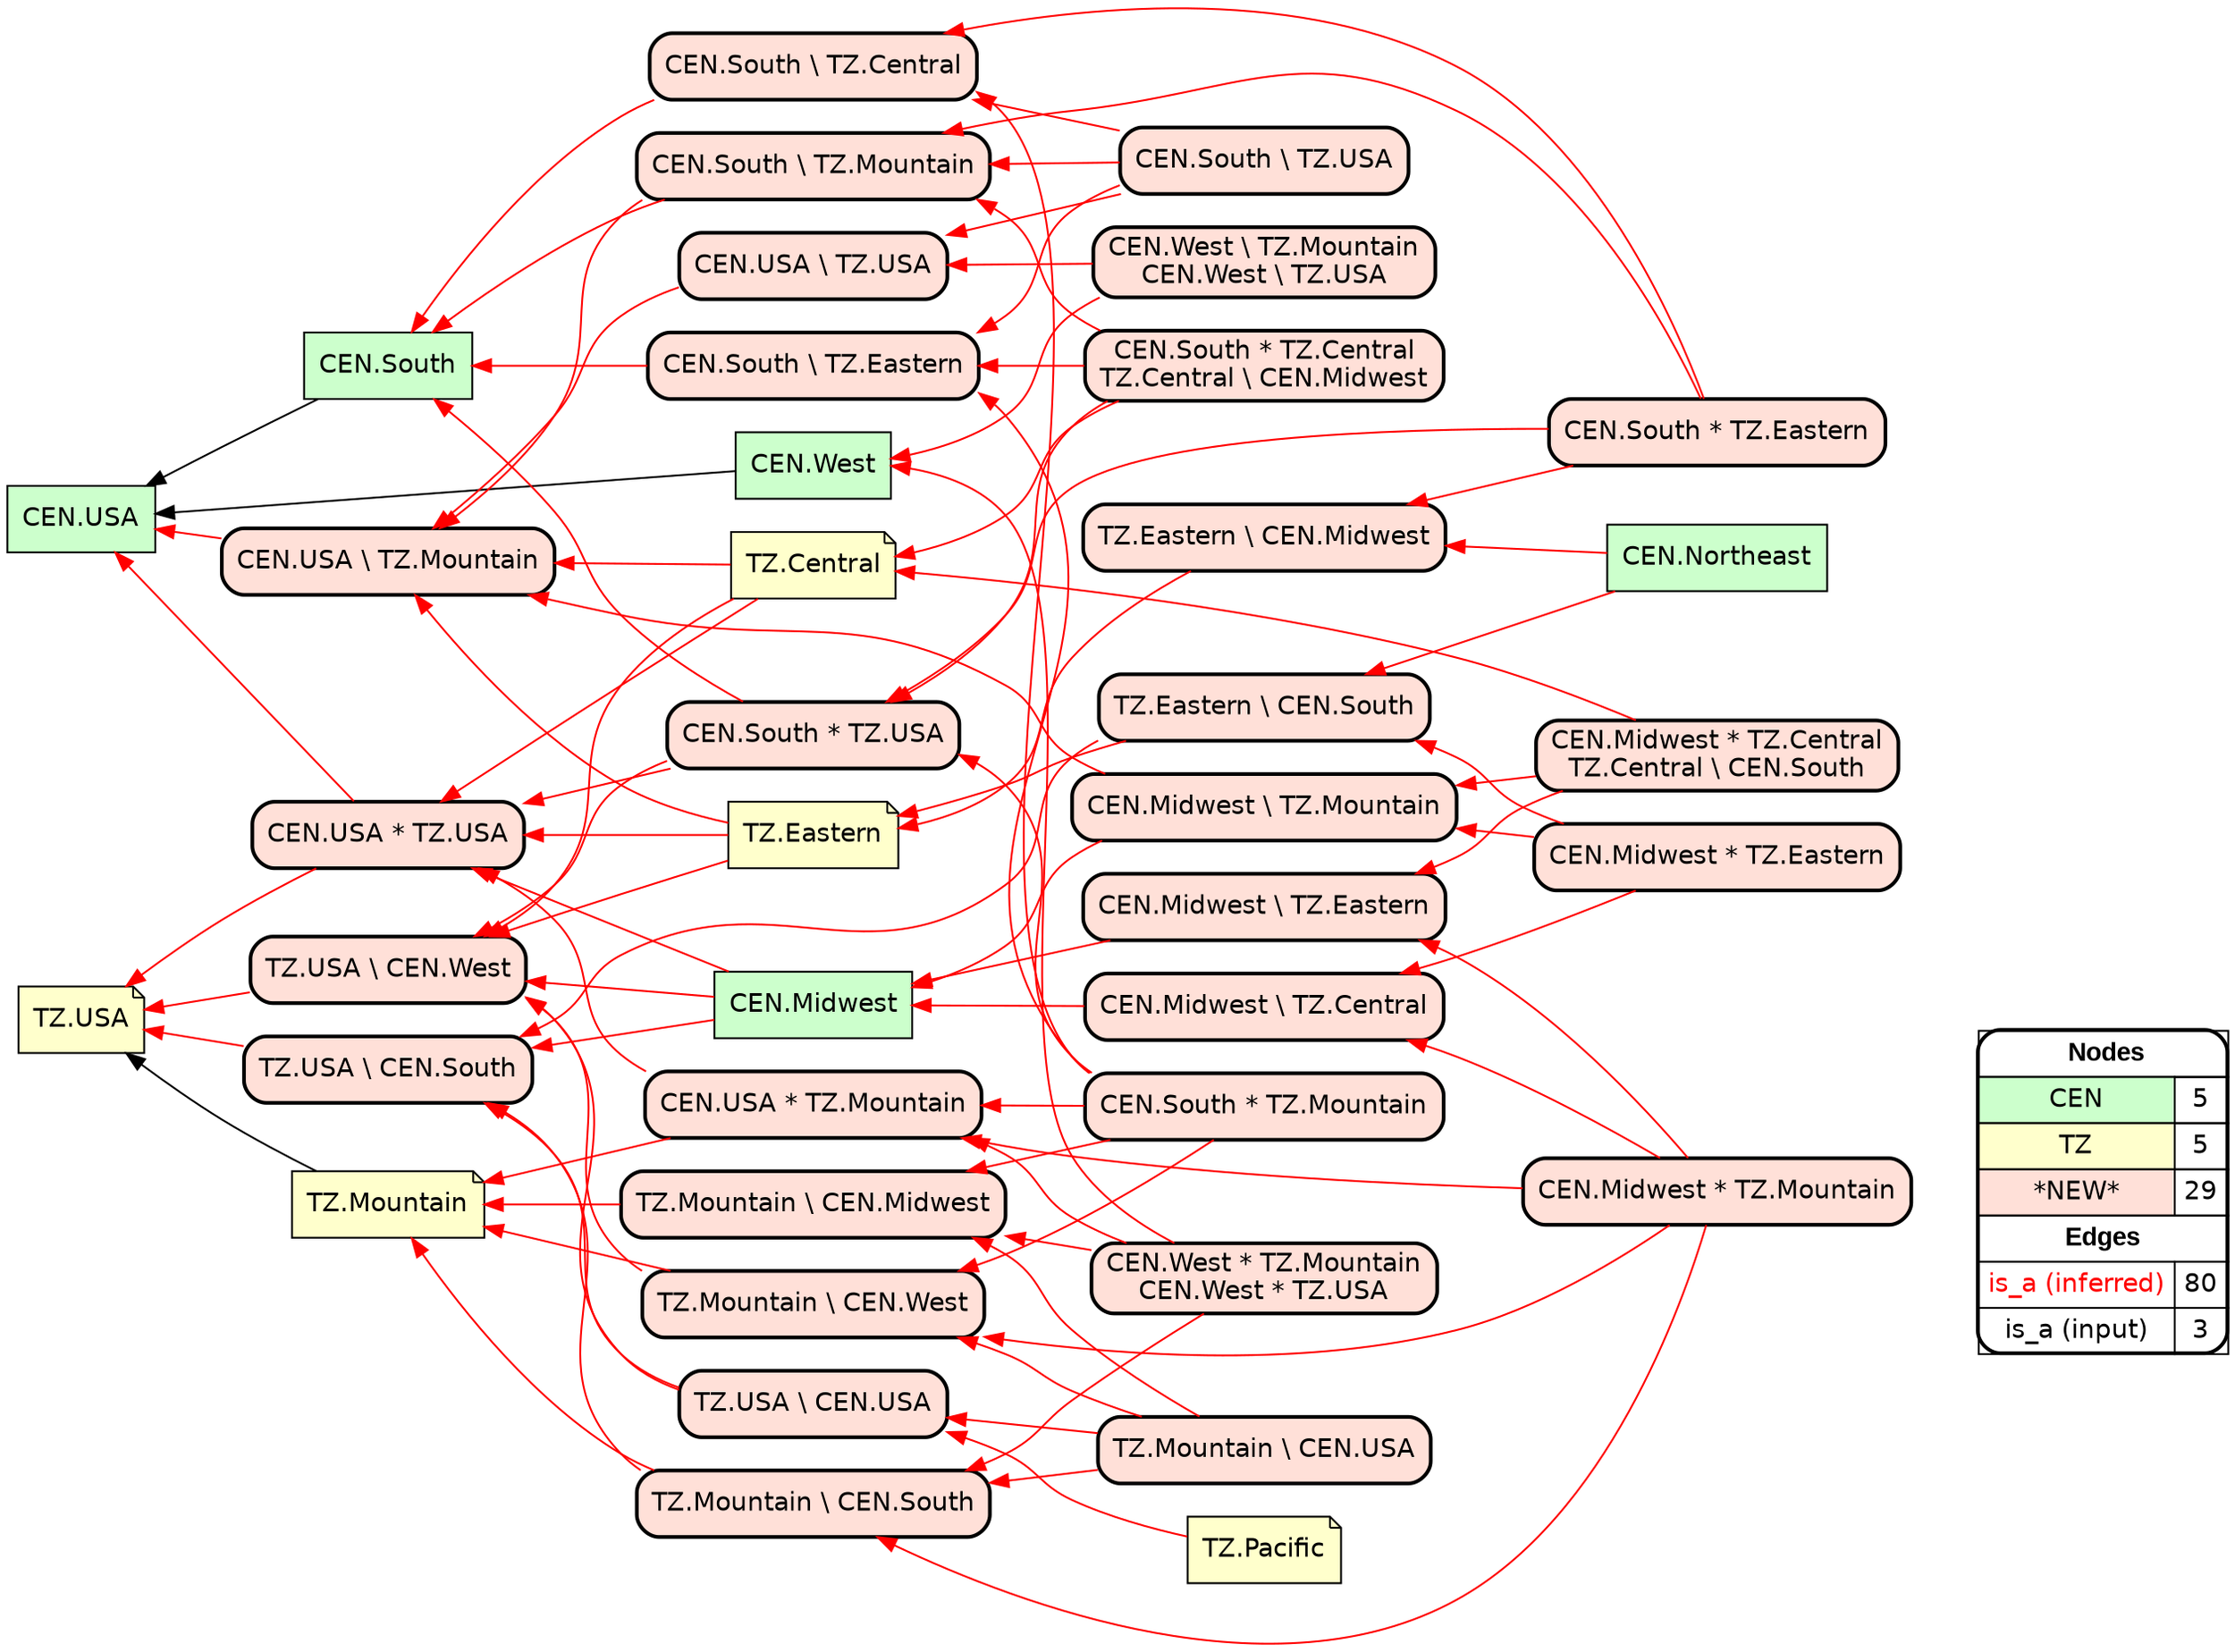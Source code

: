 digraph{
rankdir=RL
node[shape=box style=filled fillcolor="#CCFFCC" fontname="helvetica"] 
"CEN.USA"
"CEN.Midwest"
"CEN.West"
"CEN.Northeast"
"CEN.South"
node[shape=note style=filled fillcolor="#FFFFCC" fontname="helvetica"] 
"TZ.Eastern"
"TZ.Pacific"
"TZ.USA"
"TZ.Mountain"
"TZ.Central"
node[shape=box style="filled,rounded,bold" fillcolor="#FFE0D8" fontname="helvetica"] 
"CEN.South \\ TZ.USA"
"TZ.USA \\ CEN.South"
"TZ.Mountain \\ CEN.South"
"CEN.Midwest * TZ.Central\nTZ.Central \\ CEN.South"
"TZ.Eastern \\ CEN.Midwest"
"CEN.South * TZ.Eastern"
"CEN.South \\ TZ.Eastern"
"CEN.West \\ TZ.Mountain\nCEN.West \\ TZ.USA"
"CEN.South * TZ.Mountain"
"CEN.Midwest \\ TZ.Mountain"
"TZ.USA \\ CEN.USA"
"CEN.Midwest * TZ.Eastern"
"CEN.USA * TZ.Mountain"
"CEN.Midwest * TZ.Mountain"
"TZ.Mountain \\ CEN.West"
"CEN.Midwest \\ TZ.Central"
"CEN.USA \\ TZ.Mountain"
"TZ.Mountain \\ CEN.Midwest"
"CEN.South \\ TZ.Mountain"
"CEN.West * TZ.Mountain\nCEN.West * TZ.USA"
"TZ.USA \\ CEN.West"
"CEN.USA * TZ.USA"
"CEN.Midwest \\ TZ.Eastern"
"TZ.Mountain \\ CEN.USA"
"CEN.South \\ TZ.Central"
"CEN.USA \\ TZ.USA"
"TZ.Eastern \\ CEN.South"
"CEN.South * TZ.USA"
"CEN.South * TZ.Central\nTZ.Central \\ CEN.Midwest"
edge[arrowhead=normal style=dotted color="#000000" constraint=true penwidth=1]
edge[arrowhead=normal style=solid color="#FF0000" constraint=true penwidth=1]
"CEN.Midwest * TZ.Mountain" -> "TZ.Mountain \\ CEN.West"
"CEN.Midwest * TZ.Eastern" -> "CEN.Midwest \\ TZ.Central"
"TZ.USA \\ CEN.South" -> "TZ.USA"
"CEN.Midwest * TZ.Mountain" -> "TZ.Mountain \\ CEN.South"
"TZ.Mountain \\ CEN.South" -> "TZ.USA \\ CEN.South"
"TZ.Eastern" -> "TZ.USA \\ CEN.West"
"CEN.USA * TZ.Mountain" -> "TZ.Mountain"
"TZ.Mountain \\ CEN.West" -> "TZ.USA \\ CEN.West"
"CEN.South \\ TZ.USA" -> "CEN.USA \\ TZ.USA"
"CEN.South \\ TZ.Mountain" -> "CEN.USA \\ TZ.Mountain"
"TZ.USA \\ CEN.USA" -> "TZ.USA \\ CEN.South"
"TZ.Mountain \\ CEN.South" -> "TZ.Mountain"
"CEN.South * TZ.USA" -> "CEN.USA * TZ.USA"
"TZ.Eastern \\ CEN.South" -> "TZ.USA \\ CEN.South"
"CEN.South \\ TZ.Central" -> "CEN.South"
"CEN.South * TZ.Eastern" -> "CEN.South \\ TZ.Central"
"CEN.West * TZ.Mountain\nCEN.West * TZ.USA" -> "TZ.Mountain \\ CEN.Midwest"
"TZ.Mountain \\ CEN.USA" -> "TZ.Mountain \\ CEN.West"
"CEN.Midwest * TZ.Mountain" -> "CEN.USA * TZ.Mountain"
"CEN.South * TZ.Eastern" -> "CEN.South \\ TZ.Mountain"
"TZ.Eastern" -> "CEN.USA * TZ.USA"
"CEN.West * TZ.Mountain\nCEN.West * TZ.USA" -> "CEN.USA * TZ.Mountain"
"CEN.Midwest \\ TZ.Central" -> "CEN.Midwest"
"CEN.South \\ TZ.USA" -> "CEN.South \\ TZ.Central"
"CEN.Midwest * TZ.Central\nTZ.Central \\ CEN.South" -> "TZ.Central"
"CEN.Midwest * TZ.Eastern" -> "CEN.Midwest \\ TZ.Mountain"
"TZ.Eastern \\ CEN.Midwest" -> "TZ.Eastern"
"CEN.USA * TZ.Mountain" -> "CEN.USA * TZ.USA"
"TZ.Central" -> "TZ.USA \\ CEN.West"
"CEN.Midwest * TZ.Eastern" -> "TZ.Eastern \\ CEN.South"
"TZ.USA \\ CEN.West" -> "TZ.USA"
"CEN.South * TZ.USA" -> "TZ.USA \\ CEN.West"
"TZ.Central" -> "CEN.USA \\ TZ.Mountain"
"CEN.Midwest \\ TZ.Mountain" -> "CEN.Midwest"
"CEN.South * TZ.Central\nTZ.Central \\ CEN.Midwest" -> "CEN.South * TZ.USA"
"TZ.Mountain \\ CEN.USA" -> "TZ.Mountain \\ CEN.South"
"CEN.South * TZ.Mountain" -> "CEN.South \\ TZ.Eastern"
"CEN.Midwest \\ TZ.Mountain" -> "CEN.USA \\ TZ.Mountain"
"CEN.USA * TZ.USA" -> "CEN.USA"
"CEN.South * TZ.Mountain" -> "CEN.USA * TZ.Mountain"
"TZ.Mountain \\ CEN.West" -> "TZ.Mountain"
"CEN.South * TZ.Mountain" -> "CEN.South * TZ.USA"
"CEN.Midwest * TZ.Mountain" -> "CEN.Midwest \\ TZ.Central"
"CEN.Midwest * TZ.Central\nTZ.Central \\ CEN.South" -> "CEN.Midwest \\ TZ.Eastern"
"TZ.Central" -> "CEN.USA * TZ.USA"
"TZ.Mountain \\ CEN.USA" -> "TZ.Mountain \\ CEN.Midwest"
"CEN.South * TZ.Eastern" -> "TZ.Eastern \\ CEN.Midwest"
"CEN.South * TZ.Central\nTZ.Central \\ CEN.Midwest" -> "CEN.South \\ TZ.Mountain"
"CEN.South * TZ.Mountain" -> "TZ.Mountain \\ CEN.Midwest"
"CEN.Northeast" -> "TZ.Eastern \\ CEN.South"
"CEN.Midwest" -> "TZ.USA \\ CEN.West"
"CEN.USA * TZ.USA" -> "TZ.USA"
"CEN.South * TZ.Central\nTZ.Central \\ CEN.Midwest" -> "TZ.Central"
"CEN.Midwest \\ TZ.Eastern" -> "CEN.Midwest"
"TZ.USA \\ CEN.USA" -> "TZ.USA \\ CEN.West"
"CEN.Northeast" -> "TZ.Eastern \\ CEN.Midwest"
"CEN.West * TZ.Mountain\nCEN.West * TZ.USA" -> "TZ.Mountain \\ CEN.South"
"CEN.Midwest * TZ.Central\nTZ.Central \\ CEN.South" -> "CEN.Midwest \\ TZ.Mountain"
"CEN.South \\ TZ.Mountain" -> "CEN.South"
"CEN.West \\ TZ.Mountain\nCEN.West \\ TZ.USA" -> "CEN.USA \\ TZ.USA"
"TZ.Pacific" -> "TZ.USA \\ CEN.USA"
"CEN.West \\ TZ.Mountain\nCEN.West \\ TZ.USA" -> "CEN.West"
"CEN.South * TZ.Central\nTZ.Central \\ CEN.Midwest" -> "CEN.South \\ TZ.Eastern"
"CEN.West * TZ.Mountain\nCEN.West * TZ.USA" -> "CEN.West"
"CEN.USA \\ TZ.USA" -> "CEN.USA \\ TZ.Mountain"
"CEN.South \\ TZ.USA" -> "CEN.South \\ TZ.Mountain"
"CEN.Midwest" -> "CEN.USA * TZ.USA"
"CEN.South * TZ.Mountain" -> "TZ.Mountain \\ CEN.West"
"CEN.South \\ TZ.USA" -> "CEN.South \\ TZ.Eastern"
"TZ.Eastern \\ CEN.South" -> "TZ.Eastern"
"CEN.South * TZ.Eastern" -> "CEN.South * TZ.USA"
"CEN.USA \\ TZ.Mountain" -> "CEN.USA"
"CEN.South * TZ.Mountain" -> "CEN.South \\ TZ.Central"
"CEN.South \\ TZ.Eastern" -> "CEN.South"
"CEN.Midwest" -> "TZ.USA \\ CEN.South"
"TZ.Mountain \\ CEN.Midwest" -> "TZ.Mountain"
"TZ.Eastern" -> "CEN.USA \\ TZ.Mountain"
"TZ.Mountain \\ CEN.USA" -> "TZ.USA \\ CEN.USA"
"CEN.South * TZ.USA" -> "CEN.South"
"CEN.Midwest * TZ.Mountain" -> "CEN.Midwest \\ TZ.Eastern"
edge[arrowhead=normal style=solid color="#000000" constraint=true penwidth=1]
"CEN.West" -> "CEN.USA"
"CEN.South" -> "CEN.USA"
"TZ.Mountain" -> "TZ.USA"
node[shape=box] 
{rank=source Legend [fillcolor= white margin=0 label=< 
 <TABLE BORDER="0" CELLBORDER="1" CELLSPACING="0" CELLPADDING="4"> 
<TR> <TD COLSPAN="2"><font face="Arial Black"> Nodes</font></TD> </TR> 
<TR> 
 <TD bgcolor="#CCFFCC" fontname="helvetica">CEN</TD> 
 <TD>5</TD> 
 </TR> 
<TR> 
 <TD bgcolor="#FFFFCC" fontname="helvetica">TZ</TD> 
 <TD>5</TD> 
 </TR> 
<TR> 
 <TD bgcolor="#FFE0D8" fontname="helvetica">*NEW*</TD> 
 <TD>29</TD> 
 </TR> 
<TR> <TD COLSPAN="2"><font face = "Arial Black"> Edges </font></TD> </TR> 
<TR> 
 <TD><font color ="#FF0000">is_a (inferred)</font></TD><TD>80</TD>
</TR>
<TR> 
 <TD><font color ="#000000">is_a (input)</font></TD><TD>3</TD>
</TR>
</TABLE> 
 >] } 
}